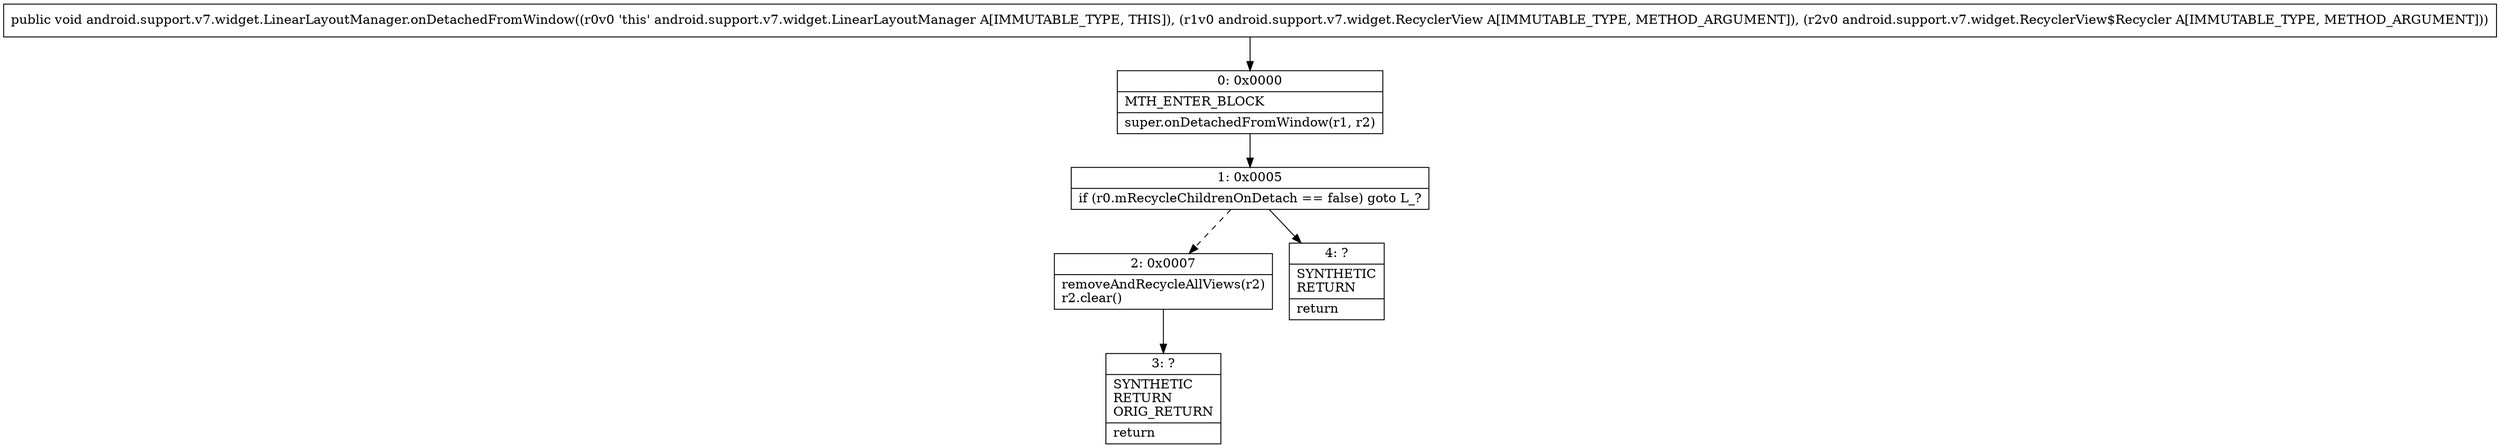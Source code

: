 digraph "CFG forandroid.support.v7.widget.LinearLayoutManager.onDetachedFromWindow(Landroid\/support\/v7\/widget\/RecyclerView;Landroid\/support\/v7\/widget\/RecyclerView$Recycler;)V" {
Node_0 [shape=record,label="{0\:\ 0x0000|MTH_ENTER_BLOCK\l|super.onDetachedFromWindow(r1, r2)\l}"];
Node_1 [shape=record,label="{1\:\ 0x0005|if (r0.mRecycleChildrenOnDetach == false) goto L_?\l}"];
Node_2 [shape=record,label="{2\:\ 0x0007|removeAndRecycleAllViews(r2)\lr2.clear()\l}"];
Node_3 [shape=record,label="{3\:\ ?|SYNTHETIC\lRETURN\lORIG_RETURN\l|return\l}"];
Node_4 [shape=record,label="{4\:\ ?|SYNTHETIC\lRETURN\l|return\l}"];
MethodNode[shape=record,label="{public void android.support.v7.widget.LinearLayoutManager.onDetachedFromWindow((r0v0 'this' android.support.v7.widget.LinearLayoutManager A[IMMUTABLE_TYPE, THIS]), (r1v0 android.support.v7.widget.RecyclerView A[IMMUTABLE_TYPE, METHOD_ARGUMENT]), (r2v0 android.support.v7.widget.RecyclerView$Recycler A[IMMUTABLE_TYPE, METHOD_ARGUMENT])) }"];
MethodNode -> Node_0;
Node_0 -> Node_1;
Node_1 -> Node_2[style=dashed];
Node_1 -> Node_4;
Node_2 -> Node_3;
}

